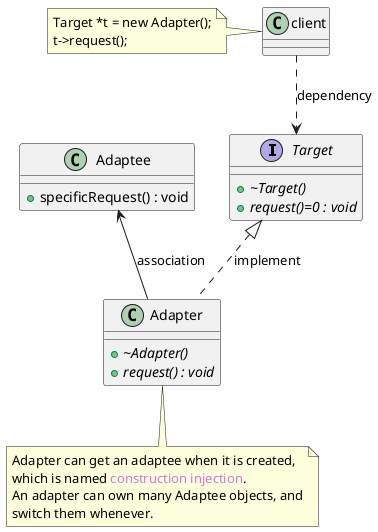 @startuml ObjectAdapter

skinparam BackgroundColor transparent

interface Target {
    + {abstract} ~Target()
    + {abstract} request()=0 : void
}

class Adaptee {
    + specificRequest() : void
}

class Adapter {
    + {abstract} ~Adapter()
    + {abstract} request() : void
}

Adapter -up-> Adaptee : association
Adapter .up.|> Target : implement
client ..> Target : dependency

note bottom of Adapter
    Adapter can get an adaptee when it is created,
    which is named <font color="Orchid">construction injection</font>.
    An adapter can own many Adaptee objects, and
    switch them whenever.
end note

note left of client
    Target *t = new Adapter();
    t->request();
end note

@enduml